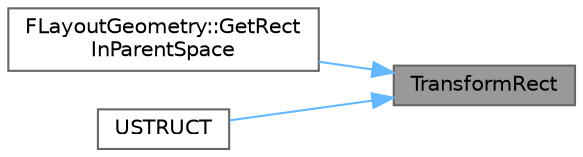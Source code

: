 digraph "TransformRect"
{
 // INTERACTIVE_SVG=YES
 // LATEX_PDF_SIZE
  bgcolor="transparent";
  edge [fontname=Helvetica,fontsize=10,labelfontname=Helvetica,labelfontsize=10];
  node [fontname=Helvetica,fontsize=10,shape=box,height=0.2,width=0.4];
  rankdir="RL";
  Node1 [id="Node000001",label="TransformRect",height=0.2,width=0.4,color="gray40", fillcolor="grey60", style="filled", fontcolor="black",tooltip="Transforms a rect by the given transform, ensuring the rect does not get inverted."];
  Node1 -> Node2 [id="edge1_Node000001_Node000002",dir="back",color="steelblue1",style="solid",tooltip=" "];
  Node2 [id="Node000002",label="FLayoutGeometry::GetRect\lInParentSpace",height=0.2,width=0.4,color="grey40", fillcolor="white", style="filled",URL="$dd/dc3/classFLayoutGeometry.html#aa947d7799870afa62199aa360cd7ab76",tooltip=" "];
  Node1 -> Node3 [id="edge2_Node000001_Node000003",dir="back",color="steelblue1",style="solid",tooltip=" "];
  Node3 [id="Node000003",label="USTRUCT",height=0.2,width=0.4,color="grey40", fillcolor="white", style="filled",URL="$d3/d8b/Geometry_8h.html#a15119967b9d5f4bef75b49bd3689e2d8",tooltip="Represents the position, size, and absolute position of a Widget in Slate."];
}

